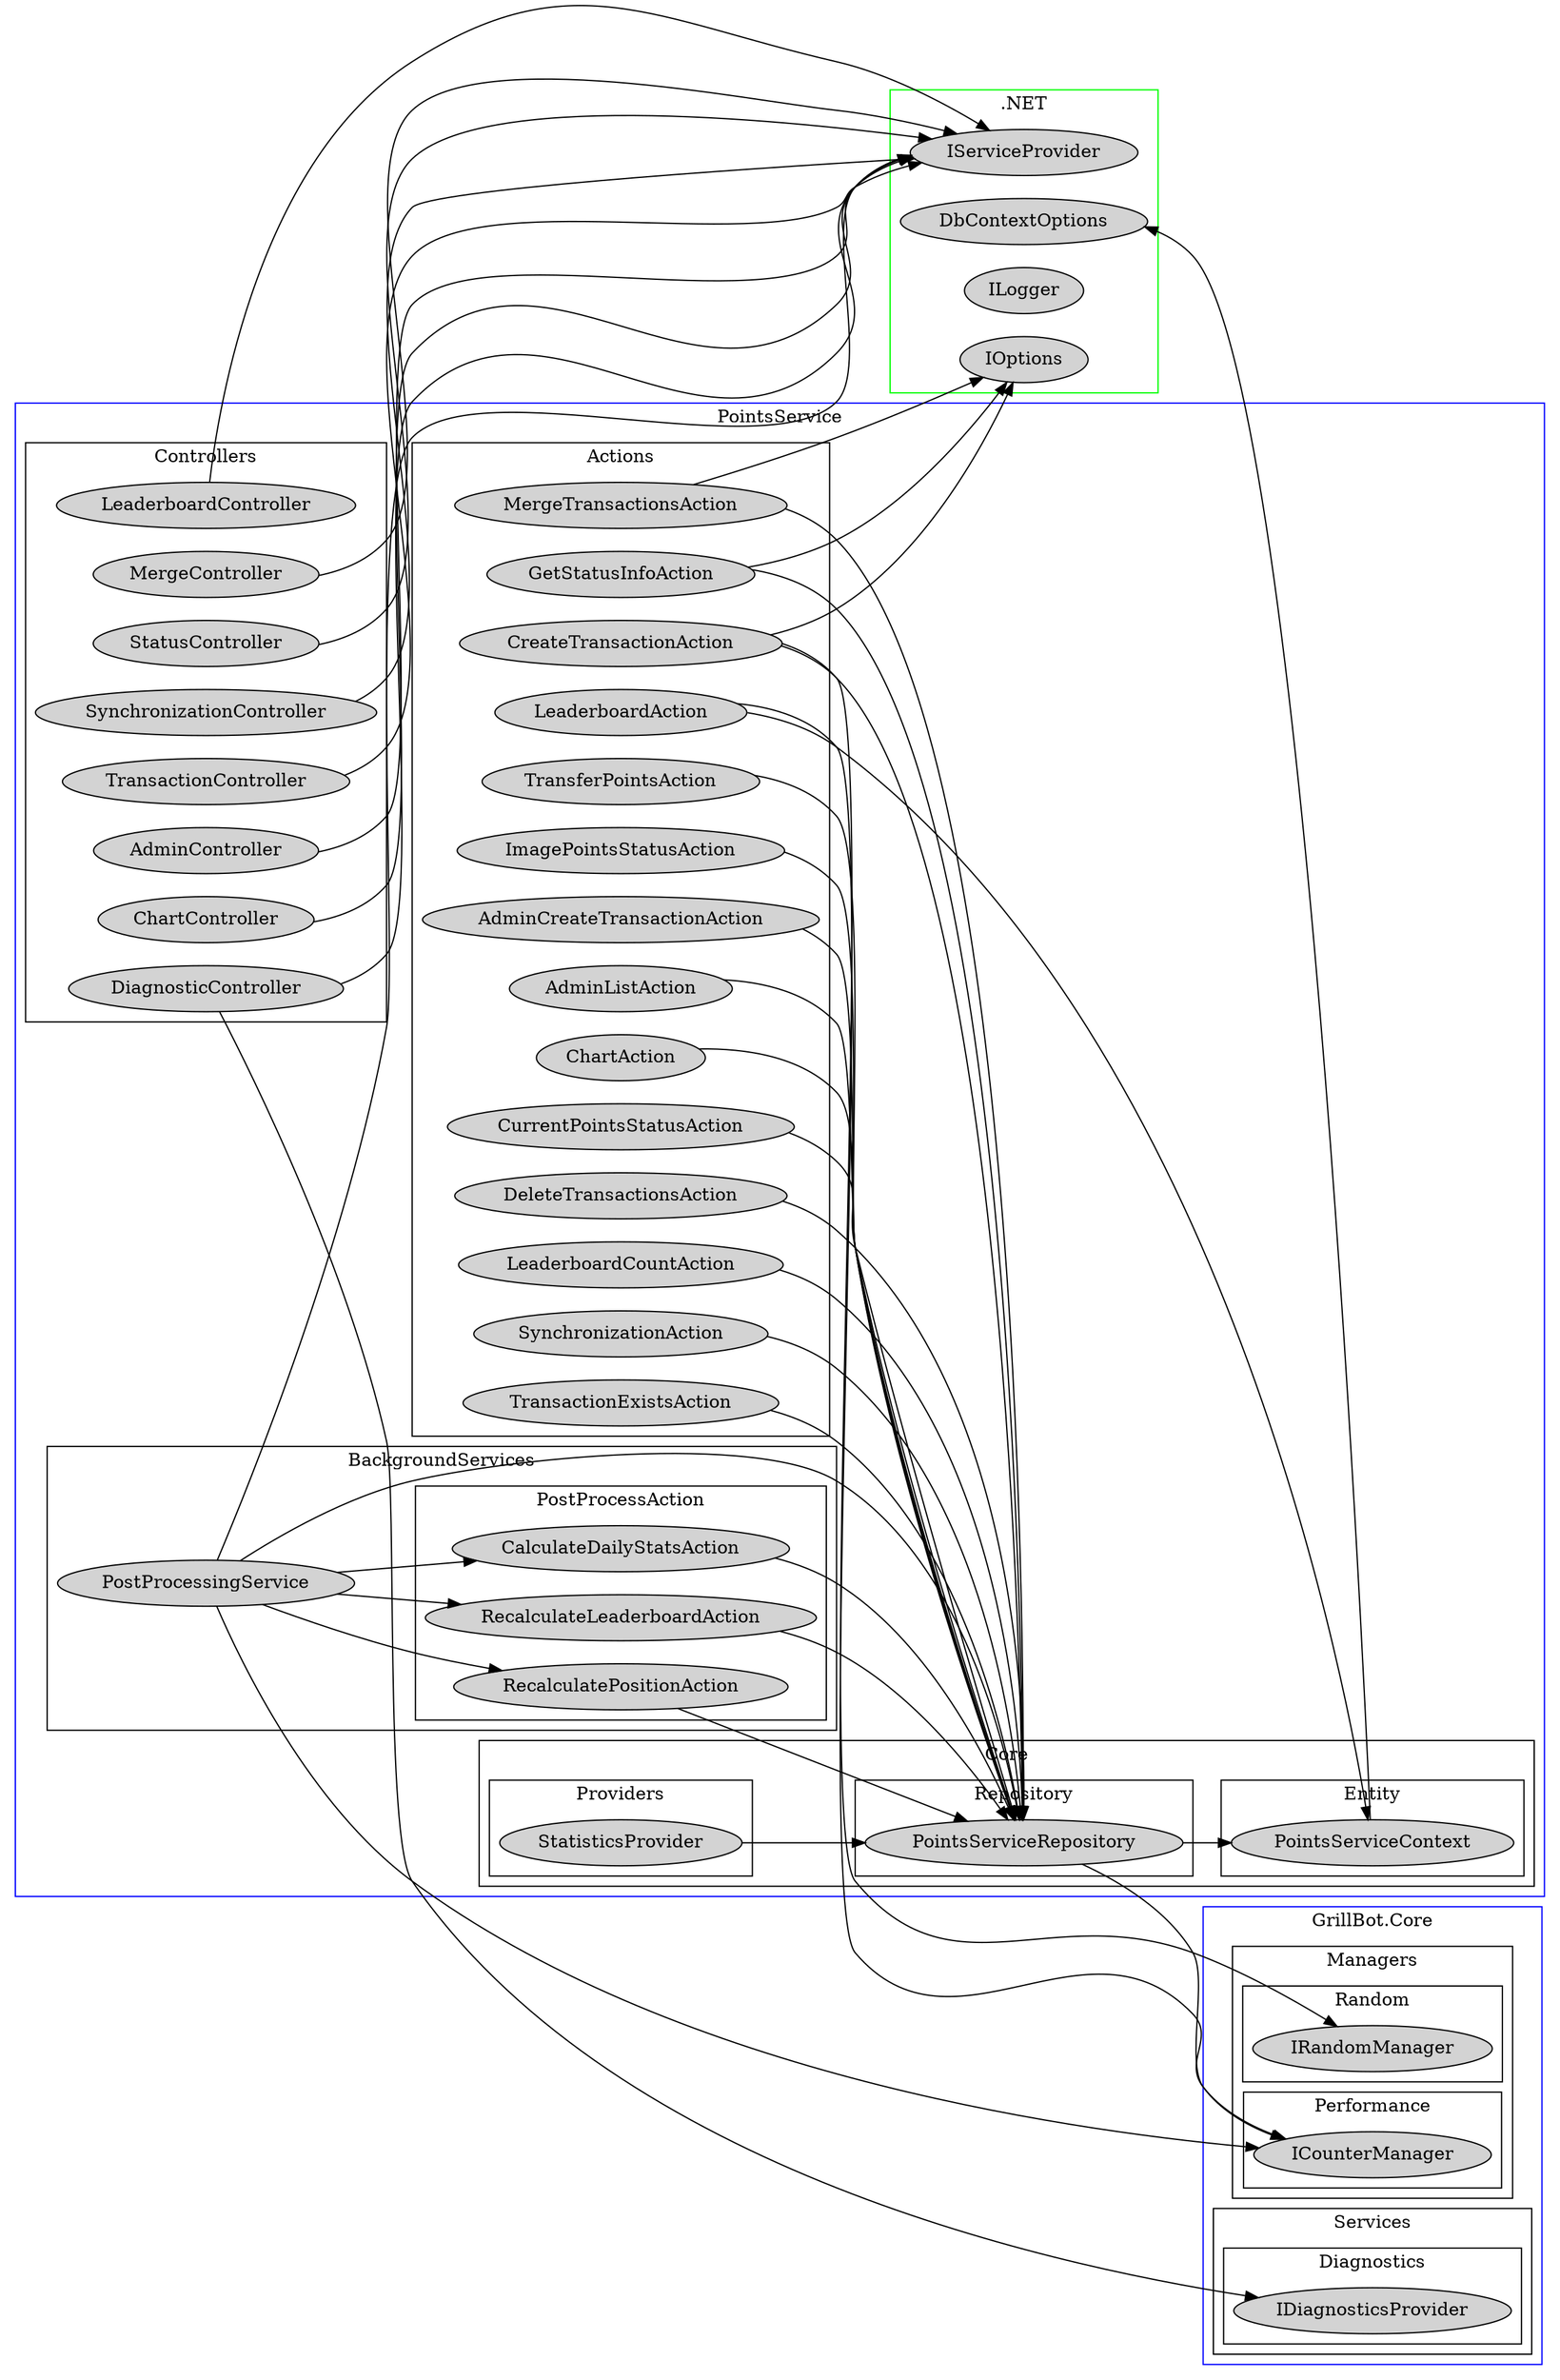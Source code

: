 digraph PointsService {
    rankdir=LR
	
	subgraph cluster_0 {
		node [style=filled];
		label = "PointsService";
		color=blue
		
        subgraph cluster_3_1 {
            node [style=filled];
            label="Actions";
            color=black;
            
            AdminCreateTransactionAction
            AdminListAction
            ChartAction
            CreateTransactionAction
            CurrentPointsStatusAction
            DeleteTransactionsAction
            LeaderboardAction
            MergeTransactionsAction
            SynchronizationAction
            TransactionExistsAction
            TransferPointsAction
            ImagePointsStatusAction
            LeaderboardCountAction
            GetStatusInfoAction
        }
        
        subgraph cluster_3_2 {
            node [style=filled];
            label="BackgroundServices";
            color=black;
            
            subgraph cluster_3_2_1 {
                node [style=filled];
                label="PostProcessAction";
                color=black;
                
                CalculateDailyStatsAction
                RecalculateLeaderboardAction
                RecalculatePositionAction
            }
            
            PostProcessingService
        }
        
        subgraph cluster_3_3 {
            node [style=filled];
            label="Controllers";
            color=black;
            
            AdminController
            ChartController
            DiagnosticController
            LeaderboardController
            MergeController
            StatusController
            SynchronizationController
            TransactionController
        }
        
        subgraph cluster_3_4 {
            node [style=filled];
            label="Core"
            color=black
            
            subgraph cluster_3_4_1 {
                node [style=filled];
                label="Entity"
                color=black;
                
                PointsServiceContext
            }
            
            subgraph cluster_3_4_2 {
                node [style=filled];
                label="Providers"
                color=black;
                
                StatisticsProvider
            }
            
            subgraph cluster_3_4_3 {
                node [style=filled];
                label="Repository"
                color=black
                
                PointsServiceRepository
            }
        }
	}
	
	subgraph cluster_4 {
	    node [style=filled];
	    label = "GrillBot.Core";
	    color=blue
	    
	    subgraph cluster_4_1 {
	        node [style=filled];
            label="Managers";
            color=black;
            
            subgraph cluster_4_1_2 {
	            node [style=filled];
                label="Performance";
                color=black;
                
                ICounterManager
	        }
	        
	        subgraph cluster_4_1_3 {
	            node [style=filled];
                label="Random";
                color=black;
                
                IRandomManager
	        }
	    }
	    
	    subgraph cluster_4_2 {
	        node [style=filled];
            label="Services";
            color=black;
	        
	        subgraph cluster_4_3 {
	            node [style=filled];
                label="Diagnostics";
                color=black;
	            
	            IDiagnosticsProvider
	        }
	    }
	}
	
	subgraph cluster_100 {
	    node[style=filled];
	    label = ".NET"
	    color=green
	    
	    IServiceProvider
	    DbContextOptions
	    ILogger
	    IOptions
	}
	
	AdminCreateTransactionAction -> { PointsServiceRepository }
	AdminListAction -> { PointsServiceRepository }
	ChartAction -> { PointsServiceRepository }
	CreateTransactionAction -> { PointsServiceRepository IOptions IRandomManager }
	CurrentPointsStatusAction -> { PointsServiceRepository }
	DeleteTransactionsAction -> { PointsServiceRepository }
	LeaderboardAction -> { PointsServiceContext ICounterManager }
	MergeTransactionsAction -> { PointsServiceRepository IOptions }
	SynchronizationAction -> { PointsServiceRepository }
	TransactionExistsAction -> { PointsServiceRepository }
	TransferPointsAction -> { PointsServiceRepository }
	AdminController -> { IServiceProvider }
	ChartController -> { IServiceProvider }
	DiagnosticController -> { IDiagnosticsProvider IServiceProvider }
	LeaderboardController -> { IServiceProvider }
	MergeController -> { IServiceProvider }
	StatusController -> { IServiceProvider }
	SynchronizationController -> { IServiceProvider }
	TransactionController -> { IServiceProvider }
	PointsServiceContext -> { DbContextOptions }
	StatisticsProvider -> { PointsServiceRepository }
	PointsServiceRepository -> { PointsServiceContext ICounterManager }
	ImagePointsStatusAction -> { PointsServiceRepository }
	LeaderboardCountAction -> { PointsServiceRepository }
	CalculateDailyStatsAction -> { PointsServiceRepository }
	RecalculateLeaderboardAction -> { PointsServiceRepository }
	RecalculatePositionAction -> { PointsServiceRepository }
	PostProcessingService -> { IServiceProvider ICounterManager PointsServiceRepository CalculateDailyStatsAction RecalculateLeaderboardAction RecalculatePositionAction }
	GetStatusInfoAction -> { PointsServiceRepository IOptions }
}
